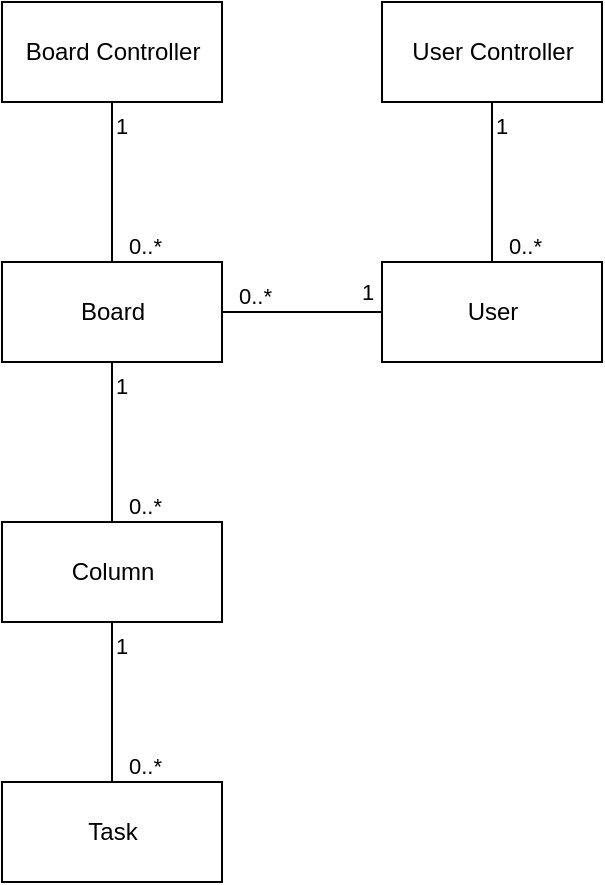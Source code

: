 <mxfile version="20.0.4" type="device" pages="3"><diagram id="C5RBs43oDa-KdzZeNtuy" name="white class diagram"><mxGraphModel dx="1016" dy="569" grid="1" gridSize="10" guides="1" tooltips="1" connect="1" arrows="1" fold="1" page="1" pageScale="1" pageWidth="827" pageHeight="1169" math="0" shadow="0"><root><mxCell id="WIyWlLk6GJQsqaUBKTNV-0"/><mxCell id="WIyWlLk6GJQsqaUBKTNV-1" parent="WIyWlLk6GJQsqaUBKTNV-0"/><mxCell id="vwm_Xyy-T_R7aUrBtcxM-0" value="Board" style="html=1;" vertex="1" parent="WIyWlLk6GJQsqaUBKTNV-1"><mxGeometry x="270" y="230" width="110" height="50" as="geometry"/></mxCell><mxCell id="vwm_Xyy-T_R7aUrBtcxM-1" value="Task" style="html=1;" vertex="1" parent="WIyWlLk6GJQsqaUBKTNV-1"><mxGeometry x="270" y="490" width="110" height="50" as="geometry"/></mxCell><mxCell id="vwm_Xyy-T_R7aUrBtcxM-2" value="Column" style="html=1;" vertex="1" parent="WIyWlLk6GJQsqaUBKTNV-1"><mxGeometry x="270" y="360" width="110" height="50" as="geometry"/></mxCell><mxCell id="vwm_Xyy-T_R7aUrBtcxM-4" value="" style="endArrow=none;html=1;edgeStyle=orthogonalEdgeStyle;rounded=0;" edge="1" parent="WIyWlLk6GJQsqaUBKTNV-1" source="vwm_Xyy-T_R7aUrBtcxM-0" target="vwm_Xyy-T_R7aUrBtcxM-2"><mxGeometry relative="1" as="geometry"><mxPoint x="320" y="410" as="sourcePoint"/><mxPoint x="480" y="410" as="targetPoint"/></mxGeometry></mxCell><mxCell id="vwm_Xyy-T_R7aUrBtcxM-5" value="1" style="edgeLabel;resizable=0;html=1;align=left;verticalAlign=bottom;" connectable="0" vertex="1" parent="vwm_Xyy-T_R7aUrBtcxM-4"><mxGeometry x="-1" relative="1" as="geometry"><mxPoint y="20" as="offset"/></mxGeometry></mxCell><mxCell id="vwm_Xyy-T_R7aUrBtcxM-6" value="0..*" style="edgeLabel;resizable=0;html=1;align=right;verticalAlign=bottom;" connectable="0" vertex="1" parent="vwm_Xyy-T_R7aUrBtcxM-4"><mxGeometry x="1" relative="1" as="geometry"><mxPoint x="25" as="offset"/></mxGeometry></mxCell><mxCell id="vwm_Xyy-T_R7aUrBtcxM-7" value="" style="endArrow=none;html=1;edgeStyle=orthogonalEdgeStyle;rounded=0;" edge="1" parent="WIyWlLk6GJQsqaUBKTNV-1" source="vwm_Xyy-T_R7aUrBtcxM-2" target="vwm_Xyy-T_R7aUrBtcxM-1"><mxGeometry relative="1" as="geometry"><mxPoint x="320" y="435" as="sourcePoint"/><mxPoint x="320" y="515" as="targetPoint"/></mxGeometry></mxCell><mxCell id="vwm_Xyy-T_R7aUrBtcxM-8" value="1" style="edgeLabel;resizable=0;html=1;align=left;verticalAlign=bottom;" connectable="0" vertex="1" parent="vwm_Xyy-T_R7aUrBtcxM-7"><mxGeometry x="-1" relative="1" as="geometry"><mxPoint y="20" as="offset"/></mxGeometry></mxCell><mxCell id="vwm_Xyy-T_R7aUrBtcxM-9" value="0..*" style="edgeLabel;resizable=0;html=1;align=right;verticalAlign=bottom;" connectable="0" vertex="1" parent="vwm_Xyy-T_R7aUrBtcxM-7"><mxGeometry x="1" relative="1" as="geometry"><mxPoint x="25" as="offset"/></mxGeometry></mxCell><mxCell id="vwm_Xyy-T_R7aUrBtcxM-10" value="Board Controller" style="html=1;" vertex="1" parent="WIyWlLk6GJQsqaUBKTNV-1"><mxGeometry x="270" y="100" width="110" height="50" as="geometry"/></mxCell><mxCell id="vwm_Xyy-T_R7aUrBtcxM-11" value="" style="endArrow=none;html=1;edgeStyle=orthogonalEdgeStyle;rounded=0;" edge="1" source="vwm_Xyy-T_R7aUrBtcxM-10" parent="WIyWlLk6GJQsqaUBKTNV-1" target="vwm_Xyy-T_R7aUrBtcxM-0"><mxGeometry relative="1" as="geometry"><mxPoint x="320" y="280" as="sourcePoint"/><mxPoint x="325" y="230" as="targetPoint"/></mxGeometry></mxCell><mxCell id="vwm_Xyy-T_R7aUrBtcxM-12" value="1" style="edgeLabel;resizable=0;html=1;align=left;verticalAlign=bottom;" connectable="0" vertex="1" parent="vwm_Xyy-T_R7aUrBtcxM-11"><mxGeometry x="-1" relative="1" as="geometry"><mxPoint y="20" as="offset"/></mxGeometry></mxCell><mxCell id="vwm_Xyy-T_R7aUrBtcxM-13" value="0..*" style="edgeLabel;resizable=0;html=1;align=right;verticalAlign=bottom;" connectable="0" vertex="1" parent="vwm_Xyy-T_R7aUrBtcxM-11"><mxGeometry x="1" relative="1" as="geometry"><mxPoint x="25" as="offset"/></mxGeometry></mxCell><mxCell id="n1YCgGI3iQqPKzF6Q0_v-0" value="User" style="html=1;" vertex="1" parent="WIyWlLk6GJQsqaUBKTNV-1"><mxGeometry x="460" y="230" width="110" height="50" as="geometry"/></mxCell><mxCell id="n1YCgGI3iQqPKzF6Q0_v-1" value="" style="endArrow=none;html=1;edgeStyle=orthogonalEdgeStyle;rounded=0;" edge="1" source="n1YCgGI3iQqPKzF6Q0_v-0" parent="WIyWlLk6GJQsqaUBKTNV-1" target="vwm_Xyy-T_R7aUrBtcxM-0"><mxGeometry relative="1" as="geometry"><mxPoint x="510" y="410" as="sourcePoint"/><mxPoint x="515" y="360" as="targetPoint"/></mxGeometry></mxCell><mxCell id="n1YCgGI3iQqPKzF6Q0_v-2" value="1" style="edgeLabel;resizable=0;html=1;align=left;verticalAlign=bottom;" connectable="0" vertex="1" parent="n1YCgGI3iQqPKzF6Q0_v-1"><mxGeometry x="-1" relative="1" as="geometry"><mxPoint x="-12" y="-2" as="offset"/></mxGeometry></mxCell><mxCell id="n1YCgGI3iQqPKzF6Q0_v-3" value="0..*" style="edgeLabel;resizable=0;html=1;align=right;verticalAlign=bottom;" connectable="0" vertex="1" parent="n1YCgGI3iQqPKzF6Q0_v-1"><mxGeometry x="1" relative="1" as="geometry"><mxPoint x="25" as="offset"/></mxGeometry></mxCell><mxCell id="n1YCgGI3iQqPKzF6Q0_v-4" value="User Controller" style="html=1;" vertex="1" parent="WIyWlLk6GJQsqaUBKTNV-1"><mxGeometry x="460" y="100" width="110" height="50" as="geometry"/></mxCell><mxCell id="n1YCgGI3iQqPKzF6Q0_v-5" value="" style="endArrow=none;html=1;edgeStyle=orthogonalEdgeStyle;rounded=0;" edge="1" source="n1YCgGI3iQqPKzF6Q0_v-4" target="n1YCgGI3iQqPKzF6Q0_v-0" parent="WIyWlLk6GJQsqaUBKTNV-1"><mxGeometry relative="1" as="geometry"><mxPoint x="510" y="280" as="sourcePoint"/><mxPoint x="515" y="230" as="targetPoint"/></mxGeometry></mxCell><mxCell id="n1YCgGI3iQqPKzF6Q0_v-6" value="1" style="edgeLabel;resizable=0;html=1;align=left;verticalAlign=bottom;" connectable="0" vertex="1" parent="n1YCgGI3iQqPKzF6Q0_v-5"><mxGeometry x="-1" relative="1" as="geometry"><mxPoint y="20" as="offset"/></mxGeometry></mxCell><mxCell id="n1YCgGI3iQqPKzF6Q0_v-7" value="0..*" style="edgeLabel;resizable=0;html=1;align=right;verticalAlign=bottom;" connectable="0" vertex="1" parent="n1YCgGI3iQqPKzF6Q0_v-5"><mxGeometry x="1" relative="1" as="geometry"><mxPoint x="25" as="offset"/></mxGeometry></mxCell></root></mxGraphModel></diagram><diagram id="fkIygNyDd9DkvS-K2_hX" name="class diagram"><mxGraphModel dx="1422" dy="796" grid="1" gridSize="10" guides="1" tooltips="1" connect="1" arrows="1" fold="1" page="1" pageScale="1" pageWidth="827" pageHeight="1169" math="0" shadow="0"><root><mxCell id="0"/><mxCell id="1" parent="0"/><mxCell id="OpN5Jp9Uz-nETFvLj0oF-1" value="Board" style="html=1;" vertex="1" parent="1"><mxGeometry x="270" y="230" width="110" height="50" as="geometry"/></mxCell><mxCell id="OpN5Jp9Uz-nETFvLj0oF-2" value="Task" style="html=1;" vertex="1" parent="1"><mxGeometry x="270" y="490" width="110" height="50" as="geometry"/></mxCell><mxCell id="OpN5Jp9Uz-nETFvLj0oF-3" value="Column" style="html=1;" vertex="1" parent="1"><mxGeometry x="270" y="360" width="110" height="50" as="geometry"/></mxCell><mxCell id="OpN5Jp9Uz-nETFvLj0oF-4" value="" style="endArrow=none;html=1;edgeStyle=orthogonalEdgeStyle;rounded=0;" edge="1" parent="1" source="OpN5Jp9Uz-nETFvLj0oF-1" target="OpN5Jp9Uz-nETFvLj0oF-3"><mxGeometry relative="1" as="geometry"><mxPoint x="320" y="410" as="sourcePoint"/><mxPoint x="480" y="410" as="targetPoint"/></mxGeometry></mxCell><mxCell id="OpN5Jp9Uz-nETFvLj0oF-5" value="1" style="edgeLabel;resizable=0;html=1;align=left;verticalAlign=bottom;" connectable="0" vertex="1" parent="OpN5Jp9Uz-nETFvLj0oF-4"><mxGeometry x="-1" relative="1" as="geometry"><mxPoint y="20" as="offset"/></mxGeometry></mxCell><mxCell id="OpN5Jp9Uz-nETFvLj0oF-6" value="0..*" style="edgeLabel;resizable=0;html=1;align=right;verticalAlign=bottom;" connectable="0" vertex="1" parent="OpN5Jp9Uz-nETFvLj0oF-4"><mxGeometry x="1" relative="1" as="geometry"><mxPoint x="25" as="offset"/></mxGeometry></mxCell><mxCell id="OpN5Jp9Uz-nETFvLj0oF-7" value="" style="endArrow=none;html=1;edgeStyle=orthogonalEdgeStyle;rounded=0;" edge="1" parent="1" source="OpN5Jp9Uz-nETFvLj0oF-3" target="OpN5Jp9Uz-nETFvLj0oF-2"><mxGeometry relative="1" as="geometry"><mxPoint x="320" y="435" as="sourcePoint"/><mxPoint x="320" y="515" as="targetPoint"/></mxGeometry></mxCell><mxCell id="OpN5Jp9Uz-nETFvLj0oF-8" value="1" style="edgeLabel;resizable=0;html=1;align=left;verticalAlign=bottom;" connectable="0" vertex="1" parent="OpN5Jp9Uz-nETFvLj0oF-7"><mxGeometry x="-1" relative="1" as="geometry"><mxPoint y="20" as="offset"/></mxGeometry></mxCell><mxCell id="OpN5Jp9Uz-nETFvLj0oF-9" value="0..*" style="edgeLabel;resizable=0;html=1;align=right;verticalAlign=bottom;" connectable="0" vertex="1" parent="OpN5Jp9Uz-nETFvLj0oF-7"><mxGeometry x="1" relative="1" as="geometry"><mxPoint x="25" as="offset"/></mxGeometry></mxCell><mxCell id="OpN5Jp9Uz-nETFvLj0oF-10" value="Board Controller" style="html=1;" vertex="1" parent="1"><mxGeometry x="270" y="100" width="110" height="50" as="geometry"/></mxCell><mxCell id="OpN5Jp9Uz-nETFvLj0oF-11" value="" style="endArrow=none;html=1;edgeStyle=orthogonalEdgeStyle;rounded=0;" edge="1" parent="1" source="OpN5Jp9Uz-nETFvLj0oF-10" target="OpN5Jp9Uz-nETFvLj0oF-1"><mxGeometry relative="1" as="geometry"><mxPoint x="320" y="280" as="sourcePoint"/><mxPoint x="325" y="230" as="targetPoint"/></mxGeometry></mxCell><mxCell id="OpN5Jp9Uz-nETFvLj0oF-12" value="1" style="edgeLabel;resizable=0;html=1;align=left;verticalAlign=bottom;" connectable="0" vertex="1" parent="OpN5Jp9Uz-nETFvLj0oF-11"><mxGeometry x="-1" relative="1" as="geometry"><mxPoint y="20" as="offset"/></mxGeometry></mxCell><mxCell id="OpN5Jp9Uz-nETFvLj0oF-13" value="0..*" style="edgeLabel;resizable=0;html=1;align=right;verticalAlign=bottom;" connectable="0" vertex="1" parent="OpN5Jp9Uz-nETFvLj0oF-11"><mxGeometry x="1" relative="1" as="geometry"><mxPoint x="25" as="offset"/></mxGeometry></mxCell><mxCell id="OpN5Jp9Uz-nETFvLj0oF-14" value="Board Controller" style="swimlane;fontStyle=1;align=center;verticalAlign=top;childLayout=stackLayout;horizontal=1;startSize=26;horizontalStack=0;resizeParent=1;resizeParentMax=0;resizeLast=0;collapsible=1;marginBottom=0;" vertex="1" parent="1"><mxGeometry x="414" y="82" width="160" height="86" as="geometry"/></mxCell><mxCell id="OpN5Jp9Uz-nETFvLj0oF-15" value="+ field: type" style="text;strokeColor=none;fillColor=none;align=left;verticalAlign=top;spacingLeft=4;spacingRight=4;overflow=hidden;rotatable=0;points=[[0,0.5],[1,0.5]];portConstraint=eastwest;" vertex="1" parent="OpN5Jp9Uz-nETFvLj0oF-14"><mxGeometry y="26" width="160" height="26" as="geometry"/></mxCell><mxCell id="OpN5Jp9Uz-nETFvLj0oF-16" value="" style="line;strokeWidth=1;fillColor=none;align=left;verticalAlign=middle;spacingTop=-1;spacingLeft=3;spacingRight=3;rotatable=0;labelPosition=right;points=[];portConstraint=eastwest;" vertex="1" parent="OpN5Jp9Uz-nETFvLj0oF-14"><mxGeometry y="52" width="160" height="8" as="geometry"/></mxCell><mxCell id="OpN5Jp9Uz-nETFvLj0oF-17" value="+ method(type): type" style="text;strokeColor=none;fillColor=none;align=left;verticalAlign=top;spacingLeft=4;spacingRight=4;overflow=hidden;rotatable=0;points=[[0,0.5],[1,0.5]];portConstraint=eastwest;" vertex="1" parent="OpN5Jp9Uz-nETFvLj0oF-14"><mxGeometry y="60" width="160" height="26" as="geometry"/></mxCell><mxCell id="OpN5Jp9Uz-nETFvLj0oF-18" value="Board" style="swimlane;fontStyle=1;align=center;verticalAlign=top;childLayout=stackLayout;horizontal=1;startSize=26;horizontalStack=0;resizeParent=1;resizeParentMax=0;resizeLast=0;collapsible=1;marginBottom=0;" vertex="1" parent="1"><mxGeometry x="414" y="230" width="160" height="86" as="geometry"/></mxCell><mxCell id="OpN5Jp9Uz-nETFvLj0oF-19" value="+ field: type" style="text;strokeColor=none;fillColor=none;align=left;verticalAlign=top;spacingLeft=4;spacingRight=4;overflow=hidden;rotatable=0;points=[[0,0.5],[1,0.5]];portConstraint=eastwest;" vertex="1" parent="OpN5Jp9Uz-nETFvLj0oF-18"><mxGeometry y="26" width="160" height="26" as="geometry"/></mxCell><mxCell id="OpN5Jp9Uz-nETFvLj0oF-20" value="" style="line;strokeWidth=1;fillColor=none;align=left;verticalAlign=middle;spacingTop=-1;spacingLeft=3;spacingRight=3;rotatable=0;labelPosition=right;points=[];portConstraint=eastwest;" vertex="1" parent="OpN5Jp9Uz-nETFvLj0oF-18"><mxGeometry y="52" width="160" height="8" as="geometry"/></mxCell><mxCell id="OpN5Jp9Uz-nETFvLj0oF-21" value="+ method(type): type" style="text;strokeColor=none;fillColor=none;align=left;verticalAlign=top;spacingLeft=4;spacingRight=4;overflow=hidden;rotatable=0;points=[[0,0.5],[1,0.5]];portConstraint=eastwest;" vertex="1" parent="OpN5Jp9Uz-nETFvLj0oF-18"><mxGeometry y="60" width="160" height="26" as="geometry"/></mxCell><mxCell id="OpN5Jp9Uz-nETFvLj0oF-22" value="Column" style="swimlane;fontStyle=1;align=center;verticalAlign=top;childLayout=stackLayout;horizontal=1;startSize=26;horizontalStack=0;resizeParent=1;resizeParentMax=0;resizeLast=0;collapsible=1;marginBottom=0;" vertex="1" parent="1"><mxGeometry x="414" y="380" width="160" height="86" as="geometry"/></mxCell><mxCell id="OpN5Jp9Uz-nETFvLj0oF-23" value="+ field: type" style="text;strokeColor=none;fillColor=none;align=left;verticalAlign=top;spacingLeft=4;spacingRight=4;overflow=hidden;rotatable=0;points=[[0,0.5],[1,0.5]];portConstraint=eastwest;" vertex="1" parent="OpN5Jp9Uz-nETFvLj0oF-22"><mxGeometry y="26" width="160" height="26" as="geometry"/></mxCell><mxCell id="OpN5Jp9Uz-nETFvLj0oF-24" value="" style="line;strokeWidth=1;fillColor=none;align=left;verticalAlign=middle;spacingTop=-1;spacingLeft=3;spacingRight=3;rotatable=0;labelPosition=right;points=[];portConstraint=eastwest;" vertex="1" parent="OpN5Jp9Uz-nETFvLj0oF-22"><mxGeometry y="52" width="160" height="8" as="geometry"/></mxCell><mxCell id="OpN5Jp9Uz-nETFvLj0oF-25" value="+ method(type): type" style="text;strokeColor=none;fillColor=none;align=left;verticalAlign=top;spacingLeft=4;spacingRight=4;overflow=hidden;rotatable=0;points=[[0,0.5],[1,0.5]];portConstraint=eastwest;" vertex="1" parent="OpN5Jp9Uz-nETFvLj0oF-22"><mxGeometry y="60" width="160" height="26" as="geometry"/></mxCell><mxCell id="OpN5Jp9Uz-nETFvLj0oF-26" value="Task" style="swimlane;fontStyle=1;align=center;verticalAlign=top;childLayout=stackLayout;horizontal=1;startSize=26;horizontalStack=0;resizeParent=1;resizeParentMax=0;resizeLast=0;collapsible=1;marginBottom=0;" vertex="1" parent="1"><mxGeometry x="414" y="550" width="160" height="164" as="geometry"/></mxCell><mxCell id="OpN5Jp9Uz-nETFvLj0oF-27" value="+ name: string" style="text;strokeColor=none;fillColor=none;align=left;verticalAlign=top;spacingLeft=4;spacingRight=4;overflow=hidden;rotatable=0;points=[[0,0.5],[1,0.5]];portConstraint=eastwest;" vertex="1" parent="OpN5Jp9Uz-nETFvLj0oF-26"><mxGeometry y="26" width="160" height="26" as="geometry"/></mxCell><mxCell id="OpN5Jp9Uz-nETFvLj0oF-30" value="+ dascription: string" style="text;strokeColor=none;fillColor=none;align=left;verticalAlign=top;spacingLeft=4;spacingRight=4;overflow=hidden;rotatable=0;points=[[0,0.5],[1,0.5]];portConstraint=eastwest;" vertex="1" parent="OpN5Jp9Uz-nETFvLj0oF-26"><mxGeometry y="52" width="160" height="26" as="geometry"/></mxCell><mxCell id="OpN5Jp9Uz-nETFvLj0oF-31" value="+ deadline: date" style="text;strokeColor=none;fillColor=none;align=left;verticalAlign=top;spacingLeft=4;spacingRight=4;overflow=hidden;rotatable=0;points=[[0,0.5],[1,0.5]];portConstraint=eastwest;" vertex="1" parent="OpN5Jp9Uz-nETFvLj0oF-26"><mxGeometry y="78" width="160" height="26" as="geometry"/></mxCell><mxCell id="OpN5Jp9Uz-nETFvLj0oF-32" value="+ priority: int" style="text;strokeColor=none;fillColor=none;align=left;verticalAlign=top;spacingLeft=4;spacingRight=4;overflow=hidden;rotatable=0;points=[[0,0.5],[1,0.5]];portConstraint=eastwest;" vertex="1" parent="OpN5Jp9Uz-nETFvLj0oF-26"><mxGeometry y="104" width="160" height="26" as="geometry"/></mxCell><mxCell id="OpN5Jp9Uz-nETFvLj0oF-28" value="" style="line;strokeWidth=1;fillColor=none;align=left;verticalAlign=middle;spacingTop=-1;spacingLeft=3;spacingRight=3;rotatable=0;labelPosition=right;points=[];portConstraint=eastwest;" vertex="1" parent="OpN5Jp9Uz-nETFvLj0oF-26"><mxGeometry y="130" width="160" height="8" as="geometry"/></mxCell><mxCell id="OpN5Jp9Uz-nETFvLj0oF-29" value="+ method(type): type" style="text;strokeColor=none;fillColor=none;align=left;verticalAlign=top;spacingLeft=4;spacingRight=4;overflow=hidden;rotatable=0;points=[[0,0.5],[1,0.5]];portConstraint=eastwest;" vertex="1" parent="OpN5Jp9Uz-nETFvLj0oF-26"><mxGeometry y="138" width="160" height="26" as="geometry"/></mxCell></root></mxGraphModel></diagram><diagram id="-tL_5As5u79jy83E2PFi" name="Page-3"><mxGraphModel dx="2188" dy="1225" grid="1" gridSize="10" guides="1" tooltips="1" connect="1" arrows="1" fold="1" page="1" pageScale="1" pageWidth="827" pageHeight="1169" math="0" shadow="0"><root><mxCell id="0"/><mxCell id="1" parent="0"/><mxCell id="2tqDJuDKrfP0J1PuCPYw-3" value="Add&lt;br&gt;Board" style="ellipse;whiteSpace=wrap;html=1;aspect=fixed;" vertex="1" parent="1"><mxGeometry x="230" y="160" width="80" height="80" as="geometry"/></mxCell><mxCell id="2tqDJuDKrfP0J1PuCPYw-6" value="Add&lt;br&gt;Column" style="ellipse;whiteSpace=wrap;html=1;aspect=fixed;" vertex="1" parent="1"><mxGeometry x="510" y="160" width="80" height="80" as="geometry"/></mxCell><mxCell id="2tqDJuDKrfP0J1PuCPYw-7" value="Change&lt;br&gt;Priority" style="ellipse;whiteSpace=wrap;html=1;aspect=fixed;" vertex="1" parent="1"><mxGeometry x="790" y="60" width="80" height="80" as="geometry"/></mxCell><mxCell id="2tqDJuDKrfP0J1PuCPYw-8" value="Rename&lt;br&gt;Task" style="ellipse;whiteSpace=wrap;html=1;aspect=fixed;" vertex="1" parent="1"><mxGeometry x="790" y="160" width="80" height="80" as="geometry"/></mxCell><mxCell id="2tqDJuDKrfP0J1PuCPYw-9" value="Reposition&lt;br&gt;Column" style="ellipse;whiteSpace=wrap;html=1;aspect=fixed;" vertex="1" parent="1"><mxGeometry x="510" y="460" width="80" height="80" as="geometry"/></mxCell><mxCell id="2tqDJuDKrfP0J1PuCPYw-10" value="Add&lt;br&gt;Task" style="ellipse;whiteSpace=wrap;html=1;aspect=fixed;" vertex="1" parent="1"><mxGeometry x="650" y="160" width="80" height="80" as="geometry"/></mxCell><mxCell id="2tqDJuDKrfP0J1PuCPYw-11" value="MainMenu" style="ellipse;shape=doubleEllipse;whiteSpace=wrap;html=1;aspect=fixed;" vertex="1" parent="1"><mxGeometry x="70" y="430" width="80" height="80" as="geometry"/></mxCell><mxCell id="2tqDJuDKrfP0J1PuCPYw-12" value="Column&lt;br&gt;Menu" style="ellipse;shape=doubleEllipse;whiteSpace=wrap;html=1;aspect=fixed;" vertex="1" parent="1"><mxGeometry x="510" y="60" width="80" height="80" as="geometry"/></mxCell><mxCell id="2tqDJuDKrfP0J1PuCPYw-13" value="Board&lt;br&gt;Menu" style="ellipse;shape=doubleEllipse;whiteSpace=wrap;html=1;aspect=fixed;" vertex="1" parent="1"><mxGeometry x="370" y="60" width="80" height="80" as="geometry"/></mxCell><mxCell id="2tqDJuDKrfP0J1PuCPYw-14" value="Boards&lt;br&gt;Menu" style="ellipse;shape=doubleEllipse;whiteSpace=wrap;html=1;aspect=fixed;" vertex="1" parent="1"><mxGeometry x="230" y="60" width="80" height="80" as="geometry"/></mxCell><mxCell id="2tqDJuDKrfP0J1PuCPYw-15" value="MainMenu" style="ellipse;shape=doubleEllipse;whiteSpace=wrap;html=1;aspect=fixed;" vertex="1" parent="1"><mxGeometry x="150" y="430" width="80" height="80" as="geometry"/></mxCell><mxCell id="2tqDJuDKrfP0J1PuCPYw-16" value="Main&lt;br&gt;Menu" style="ellipse;shape=doubleEllipse;whiteSpace=wrap;html=1;aspect=fixed;" vertex="1" parent="1"><mxGeometry x="90" y="60" width="80" height="80" as="geometry"/></mxCell><mxCell id="2tqDJuDKrfP0J1PuCPYw-17" value="Task&lt;br&gt;Menu" style="ellipse;shape=doubleEllipse;whiteSpace=wrap;html=1;aspect=fixed;" vertex="1" parent="1"><mxGeometry x="650" y="60" width="80" height="80" as="geometry"/></mxCell><mxCell id="2tqDJuDKrfP0J1PuCPYw-18" value="Rename&lt;br&gt;Column" style="ellipse;whiteSpace=wrap;html=1;aspect=fixed;" vertex="1" parent="1"><mxGeometry x="650" y="260" width="80" height="80" as="geometry"/></mxCell><mxCell id="2tqDJuDKrfP0J1PuCPYw-19" value="Rename&lt;br&gt;Board" style="ellipse;whiteSpace=wrap;html=1;aspect=fixed;" vertex="1" parent="1"><mxGeometry x="510" y="260" width="80" height="80" as="geometry"/></mxCell><mxCell id="2tqDJuDKrfP0J1PuCPYw-25" value="Delete&lt;br&gt;Task" style="ellipse;whiteSpace=wrap;html=1;aspect=fixed;" vertex="1" parent="1"><mxGeometry x="790" y="260" width="80" height="80" as="geometry"/></mxCell><mxCell id="2tqDJuDKrfP0J1PuCPYw-26" value="Delete&lt;br&gt;Column" style="ellipse;whiteSpace=wrap;html=1;aspect=fixed;" vertex="1" parent="1"><mxGeometry x="650" y="360" width="80" height="80" as="geometry"/></mxCell><mxCell id="2tqDJuDKrfP0J1PuCPYw-27" value="Delete&lt;br&gt;Board" style="ellipse;whiteSpace=wrap;html=1;aspect=fixed;" vertex="1" parent="1"><mxGeometry x="510" y="360" width="80" height="80" as="geometry"/></mxCell><mxCell id="2tqDJuDKrfP0J1PuCPYw-28" value="" style="edgeStyle=elbowEdgeStyle;elbow=horizontal;endArrow=classic;html=1;rounded=0;" edge="1" parent="1" source="2tqDJuDKrfP0J1PuCPYw-16" target="2tqDJuDKrfP0J1PuCPYw-3"><mxGeometry width="50" height="50" relative="1" as="geometry"><mxPoint x="540" y="330" as="sourcePoint"/><mxPoint x="590" y="280" as="targetPoint"/></mxGeometry></mxCell><mxCell id="2tqDJuDKrfP0J1PuCPYw-29" value="" style="edgeStyle=elbowEdgeStyle;elbow=horizontal;endArrow=classic;html=1;rounded=0;" edge="1" parent="1" source="2tqDJuDKrfP0J1PuCPYw-14" target="2tqDJuDKrfP0J1PuCPYw-13"><mxGeometry width="50" height="50" relative="1" as="geometry"><mxPoint x="320" y="110" as="sourcePoint"/><mxPoint x="380" y="210" as="targetPoint"/></mxGeometry></mxCell><mxCell id="2tqDJuDKrfP0J1PuCPYw-30" value="" style="edgeStyle=elbowEdgeStyle;elbow=horizontal;endArrow=classic;html=1;rounded=0;" edge="1" parent="1" source="2tqDJuDKrfP0J1PuCPYw-13" target="2tqDJuDKrfP0J1PuCPYw-12"><mxGeometry width="50" height="50" relative="1" as="geometry"><mxPoint x="446" y="110" as="sourcePoint"/><mxPoint x="506" y="110" as="targetPoint"/></mxGeometry></mxCell><mxCell id="2tqDJuDKrfP0J1PuCPYw-31" value="" style="edgeStyle=elbowEdgeStyle;elbow=horizontal;endArrow=classic;html=1;rounded=0;" edge="1" parent="1" source="2tqDJuDKrfP0J1PuCPYw-13" target="2tqDJuDKrfP0J1PuCPYw-6"><mxGeometry width="50" height="50" relative="1" as="geometry"><mxPoint x="460" y="110" as="sourcePoint"/><mxPoint x="520" y="110" as="targetPoint"/></mxGeometry></mxCell><mxCell id="2tqDJuDKrfP0J1PuCPYw-33" value="" style="edgeStyle=elbowEdgeStyle;elbow=horizontal;endArrow=classic;html=1;rounded=0;" edge="1" parent="1" source="2tqDJuDKrfP0J1PuCPYw-13" target="2tqDJuDKrfP0J1PuCPYw-19"><mxGeometry width="50" height="50" relative="1" as="geometry"><mxPoint x="460" y="110" as="sourcePoint"/><mxPoint x="520" y="210" as="targetPoint"/></mxGeometry></mxCell><mxCell id="2tqDJuDKrfP0J1PuCPYw-34" value="" style="edgeStyle=elbowEdgeStyle;elbow=horizontal;endArrow=classic;html=1;rounded=0;" edge="1" parent="1" source="2tqDJuDKrfP0J1PuCPYw-13" target="2tqDJuDKrfP0J1PuCPYw-27"><mxGeometry width="50" height="50" relative="1" as="geometry"><mxPoint x="470" y="120" as="sourcePoint"/><mxPoint x="520" y="310" as="targetPoint"/></mxGeometry></mxCell><mxCell id="2tqDJuDKrfP0J1PuCPYw-35" value="" style="edgeStyle=elbowEdgeStyle;elbow=horizontal;endArrow=classic;html=1;rounded=0;" edge="1" parent="1" source="2tqDJuDKrfP0J1PuCPYw-13" target="2tqDJuDKrfP0J1PuCPYw-9"><mxGeometry width="50" height="50" relative="1" as="geometry"><mxPoint x="480" y="130" as="sourcePoint"/><mxPoint x="520" y="410" as="targetPoint"/></mxGeometry></mxCell><mxCell id="2tqDJuDKrfP0J1PuCPYw-36" value="" style="edgeStyle=elbowEdgeStyle;elbow=horizontal;endArrow=classic;html=1;rounded=0;" edge="1" parent="1" source="2tqDJuDKrfP0J1PuCPYw-12" target="2tqDJuDKrfP0J1PuCPYw-17"><mxGeometry width="50" height="50" relative="1" as="geometry"><mxPoint x="590" y="100" as="sourcePoint"/><mxPoint x="650" y="100" as="targetPoint"/></mxGeometry></mxCell><mxCell id="2tqDJuDKrfP0J1PuCPYw-37" value="" style="edgeStyle=elbowEdgeStyle;elbow=horizontal;endArrow=classic;html=1;rounded=0;" edge="1" parent="1" source="2tqDJuDKrfP0J1PuCPYw-12" target="2tqDJuDKrfP0J1PuCPYw-10"><mxGeometry width="50" height="50" relative="1" as="geometry"><mxPoint x="590" y="100" as="sourcePoint"/><mxPoint x="650" y="200" as="targetPoint"/></mxGeometry></mxCell><mxCell id="2tqDJuDKrfP0J1PuCPYw-38" value="" style="edgeStyle=elbowEdgeStyle;elbow=horizontal;endArrow=classic;html=1;rounded=0;" edge="1" parent="1" source="2tqDJuDKrfP0J1PuCPYw-12" target="2tqDJuDKrfP0J1PuCPYw-18"><mxGeometry width="50" height="50" relative="1" as="geometry"><mxPoint x="570" y="40" as="sourcePoint"/><mxPoint x="650" y="300" as="targetPoint"/></mxGeometry></mxCell><mxCell id="2tqDJuDKrfP0J1PuCPYw-39" value="" style="edgeStyle=elbowEdgeStyle;elbow=horizontal;endArrow=classic;html=1;rounded=0;" edge="1" parent="1" source="2tqDJuDKrfP0J1PuCPYw-12" target="2tqDJuDKrfP0J1PuCPYw-26"><mxGeometry width="50" height="50" relative="1" as="geometry"><mxPoint x="590" y="100" as="sourcePoint"/><mxPoint x="650" y="400" as="targetPoint"/></mxGeometry></mxCell><mxCell id="2tqDJuDKrfP0J1PuCPYw-41" value="" style="edgeStyle=elbowEdgeStyle;elbow=horizontal;endArrow=classic;html=1;rounded=0;" edge="1" parent="1" source="2tqDJuDKrfP0J1PuCPYw-16" target="2tqDJuDKrfP0J1PuCPYw-14"><mxGeometry width="50" height="50" relative="1" as="geometry"><mxPoint x="320" y="110" as="sourcePoint"/><mxPoint x="380" y="210" as="targetPoint"/></mxGeometry></mxCell><mxCell id="2tqDJuDKrfP0J1PuCPYw-42" value="" style="edgeStyle=elbowEdgeStyle;elbow=horizontal;endArrow=classic;html=1;rounded=0;" edge="1" parent="1" source="2tqDJuDKrfP0J1PuCPYw-17" target="2tqDJuDKrfP0J1PuCPYw-7"><mxGeometry width="50" height="50" relative="1" as="geometry"><mxPoint x="730" y="100" as="sourcePoint"/><mxPoint x="790" y="100" as="targetPoint"/></mxGeometry></mxCell><mxCell id="2tqDJuDKrfP0J1PuCPYw-43" value="" style="edgeStyle=elbowEdgeStyle;elbow=horizontal;endArrow=classic;html=1;rounded=0;" edge="1" parent="1" source="2tqDJuDKrfP0J1PuCPYw-17" target="2tqDJuDKrfP0J1PuCPYw-8"><mxGeometry width="50" height="50" relative="1" as="geometry"><mxPoint x="730" y="100" as="sourcePoint"/><mxPoint x="790" y="200" as="targetPoint"/></mxGeometry></mxCell><mxCell id="2tqDJuDKrfP0J1PuCPYw-44" value="" style="edgeStyle=elbowEdgeStyle;elbow=horizontal;endArrow=classic;html=1;rounded=0;" edge="1" parent="1" source="2tqDJuDKrfP0J1PuCPYw-17" target="2tqDJuDKrfP0J1PuCPYw-25"><mxGeometry width="50" height="50" relative="1" as="geometry"><mxPoint x="730" y="100" as="sourcePoint"/><mxPoint x="790" y="300" as="targetPoint"/></mxGeometry></mxCell><mxCell id="2tqDJuDKrfP0J1PuCPYw-46" value="Add&lt;br&gt;Board" style="ellipse;whiteSpace=wrap;html=1;aspect=fixed;" vertex="1" parent="1"><mxGeometry x="230" y="430" width="80" height="80" as="geometry"/></mxCell><mxCell id="2tqDJuDKrfP0J1PuCPYw-47" value="Add&lt;br&gt;Board" style="ellipse;whiteSpace=wrap;html=1;aspect=fixed;" vertex="1" parent="1"><mxGeometry x="310" y="430" width="80" height="80" as="geometry"/></mxCell></root></mxGraphModel></diagram></mxfile>